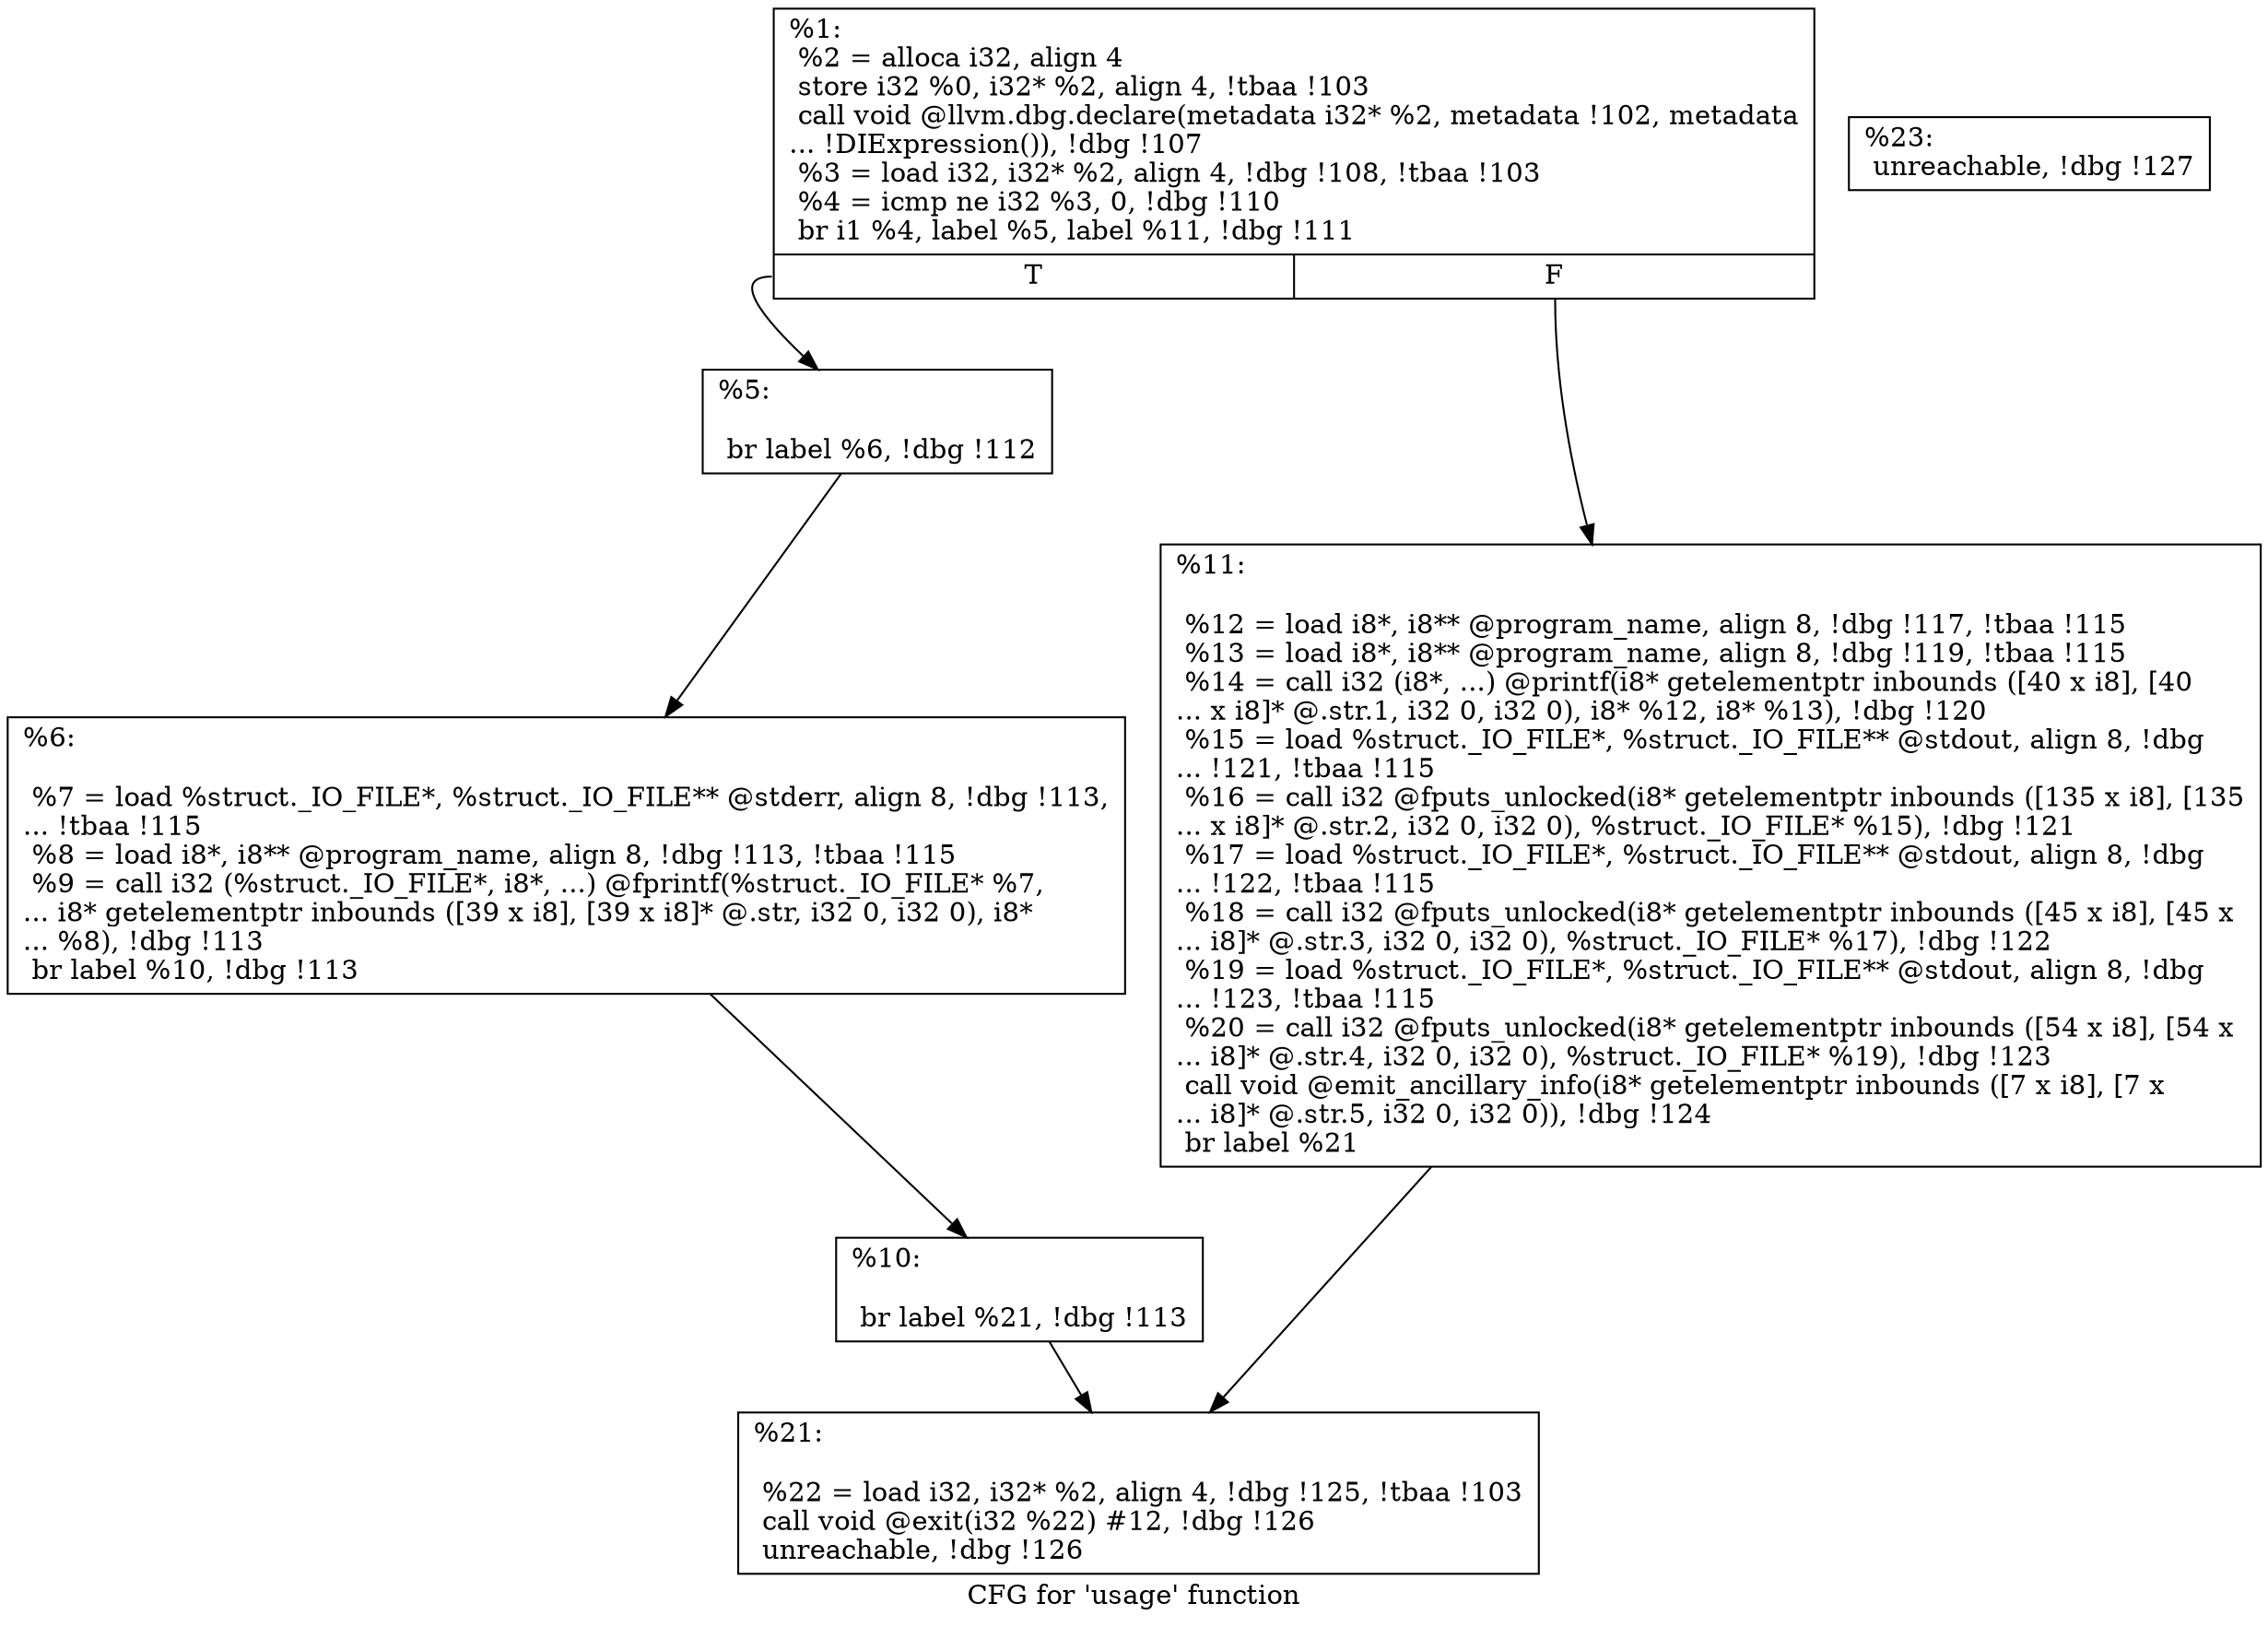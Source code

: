digraph "CFG for 'usage' function" {
	label="CFG for 'usage' function";

	Node0x250e3d0 [shape=record,label="{%1:\l  %2 = alloca i32, align 4\l  store i32 %0, i32* %2, align 4, !tbaa !103\l  call void @llvm.dbg.declare(metadata i32* %2, metadata !102, metadata\l... !DIExpression()), !dbg !107\l  %3 = load i32, i32* %2, align 4, !dbg !108, !tbaa !103\l  %4 = icmp ne i32 %3, 0, !dbg !110\l  br i1 %4, label %5, label %11, !dbg !111\l|{<s0>T|<s1>F}}"];
	Node0x250e3d0:s0 -> Node0x2551ab0;
	Node0x250e3d0:s1 -> Node0x2551ba0;
	Node0x2551ab0 [shape=record,label="{%5:\l\l  br label %6, !dbg !112\l}"];
	Node0x2551ab0 -> Node0x2551b00;
	Node0x2551b00 [shape=record,label="{%6:\l\l  %7 = load %struct._IO_FILE*, %struct._IO_FILE** @stderr, align 8, !dbg !113,\l... !tbaa !115\l  %8 = load i8*, i8** @program_name, align 8, !dbg !113, !tbaa !115\l  %9 = call i32 (%struct._IO_FILE*, i8*, ...) @fprintf(%struct._IO_FILE* %7,\l... i8* getelementptr inbounds ([39 x i8], [39 x i8]* @.str, i32 0, i32 0), i8*\l... %8), !dbg !113\l  br label %10, !dbg !113\l}"];
	Node0x2551b00 -> Node0x2551b50;
	Node0x2551b50 [shape=record,label="{%10:\l\l  br label %21, !dbg !113\l}"];
	Node0x2551b50 -> Node0x2551bf0;
	Node0x2551ba0 [shape=record,label="{%11:\l\l  %12 = load i8*, i8** @program_name, align 8, !dbg !117, !tbaa !115\l  %13 = load i8*, i8** @program_name, align 8, !dbg !119, !tbaa !115\l  %14 = call i32 (i8*, ...) @printf(i8* getelementptr inbounds ([40 x i8], [40\l... x i8]* @.str.1, i32 0, i32 0), i8* %12, i8* %13), !dbg !120\l  %15 = load %struct._IO_FILE*, %struct._IO_FILE** @stdout, align 8, !dbg\l... !121, !tbaa !115\l  %16 = call i32 @fputs_unlocked(i8* getelementptr inbounds ([135 x i8], [135\l... x i8]* @.str.2, i32 0, i32 0), %struct._IO_FILE* %15), !dbg !121\l  %17 = load %struct._IO_FILE*, %struct._IO_FILE** @stdout, align 8, !dbg\l... !122, !tbaa !115\l  %18 = call i32 @fputs_unlocked(i8* getelementptr inbounds ([45 x i8], [45 x\l... i8]* @.str.3, i32 0, i32 0), %struct._IO_FILE* %17), !dbg !122\l  %19 = load %struct._IO_FILE*, %struct._IO_FILE** @stdout, align 8, !dbg\l... !123, !tbaa !115\l  %20 = call i32 @fputs_unlocked(i8* getelementptr inbounds ([54 x i8], [54 x\l... i8]* @.str.4, i32 0, i32 0), %struct._IO_FILE* %19), !dbg !123\l  call void @emit_ancillary_info(i8* getelementptr inbounds ([7 x i8], [7 x\l... i8]* @.str.5, i32 0, i32 0)), !dbg !124\l  br label %21\l}"];
	Node0x2551ba0 -> Node0x2551bf0;
	Node0x2551bf0 [shape=record,label="{%21:\l\l  %22 = load i32, i32* %2, align 4, !dbg !125, !tbaa !103\l  call void @exit(i32 %22) #12, !dbg !126\l  unreachable, !dbg !126\l}"];
	Node0x2551c40 [shape=record,label="{%23:                                                  \l  unreachable, !dbg !127\l}"];
}
